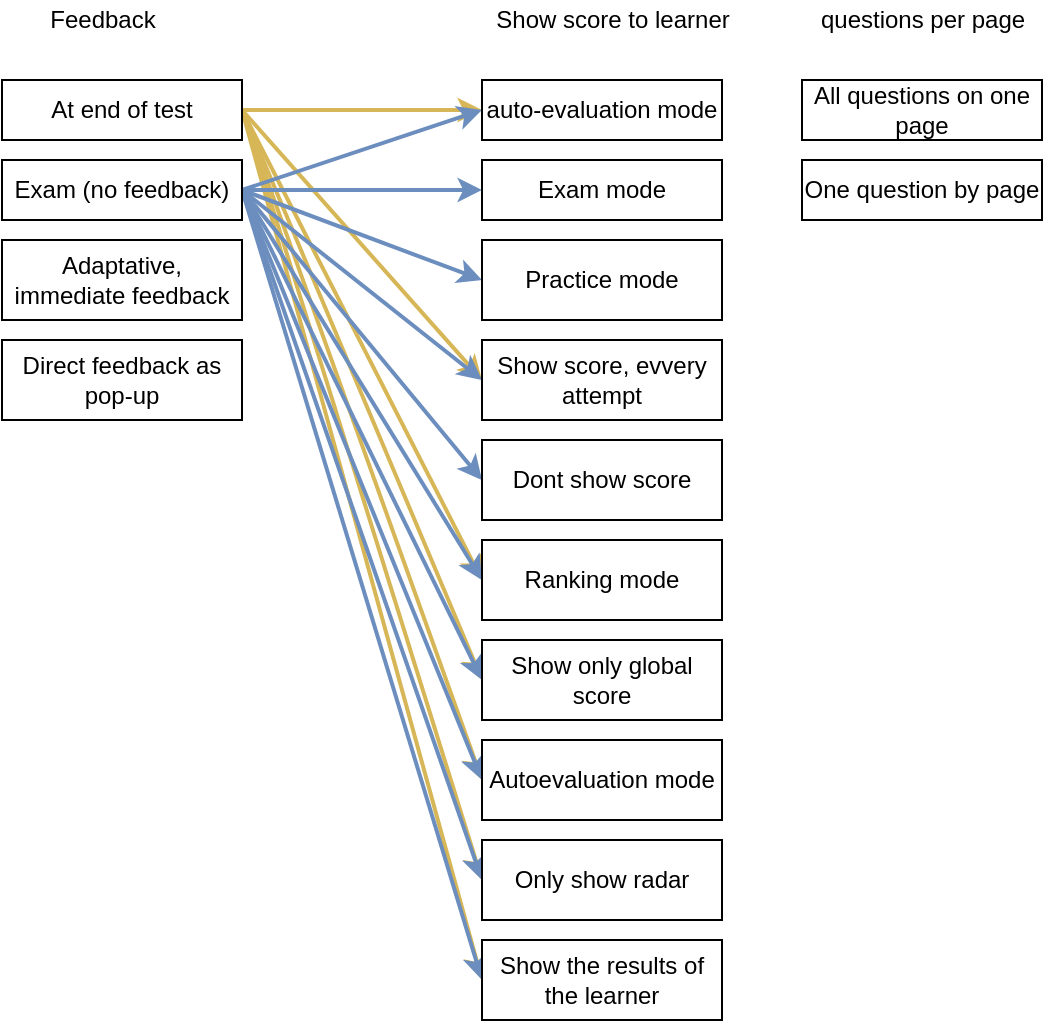 <mxfile>
    <diagram id="RL_i1IZRBVvQrb2QChyF" name="Page-1">
        <mxGraphModel dx="296" dy="729" grid="1" gridSize="10" guides="1" tooltips="1" connect="1" arrows="1" fold="1" page="1" pageScale="1" pageWidth="850" pageHeight="1100" math="0" shadow="0">
            <root>
                <mxCell id="0"/>
                <mxCell id="1" parent="0"/>
                <mxCell id="2" value="Feedback" style="text;html=1;align=center;verticalAlign=middle;resizable=0;points=[];autosize=1;strokeColor=none;fillColor=none;" vertex="1" parent="1">
                    <mxGeometry x="15" y="80" width="70" height="20" as="geometry"/>
                </mxCell>
                <mxCell id="25" style="edgeStyle=none;html=1;exitX=1;exitY=0.5;exitDx=0;exitDy=0;fillColor=#fff2cc;strokeColor=#d6b656;strokeWidth=2;" edge="1" parent="1" source="7" target="12">
                    <mxGeometry relative="1" as="geometry"/>
                </mxCell>
                <mxCell id="27" style="edgeStyle=none;html=1;exitX=1;exitY=0.5;exitDx=0;exitDy=0;entryX=0;entryY=0.5;entryDx=0;entryDy=0;strokeWidth=2;fillColor=#fff2cc;strokeColor=#d6b656;" edge="1" parent="1" source="7" target="15">
                    <mxGeometry relative="1" as="geometry"/>
                </mxCell>
                <mxCell id="31" style="edgeStyle=none;html=1;exitX=1;exitY=0.5;exitDx=0;exitDy=0;entryX=0;entryY=0.5;entryDx=0;entryDy=0;strokeWidth=2;fillColor=#fff2cc;strokeColor=#d6b656;" edge="1" parent="1" source="7" target="17">
                    <mxGeometry relative="1" as="geometry"/>
                </mxCell>
                <mxCell id="32" style="edgeStyle=none;html=1;exitX=1;exitY=0.5;exitDx=0;exitDy=0;entryX=0;entryY=0.5;entryDx=0;entryDy=0;strokeWidth=2;fillColor=#fff2cc;strokeColor=#d6b656;" edge="1" parent="1" source="7" target="18">
                    <mxGeometry relative="1" as="geometry"/>
                </mxCell>
                <mxCell id="34" style="edgeStyle=none;html=1;exitX=1;exitY=0.5;exitDx=0;exitDy=0;entryX=0;entryY=0.5;entryDx=0;entryDy=0;strokeWidth=2;fillColor=#fff2cc;strokeColor=#d6b656;" edge="1" parent="1" source="7" target="19">
                    <mxGeometry relative="1" as="geometry"/>
                </mxCell>
                <mxCell id="35" style="edgeStyle=none;html=1;exitX=1;exitY=0.5;exitDx=0;exitDy=0;entryX=0;entryY=0.5;entryDx=0;entryDy=0;strokeWidth=2;fillColor=#fff2cc;strokeColor=#d6b656;" edge="1" parent="1" source="7" target="20">
                    <mxGeometry relative="1" as="geometry"/>
                </mxCell>
                <mxCell id="36" style="edgeStyle=none;html=1;exitX=1;exitY=0.5;exitDx=0;exitDy=0;entryX=0;entryY=0.5;entryDx=0;entryDy=0;strokeWidth=2;fillColor=#fff2cc;strokeColor=#d6b656;" edge="1" parent="1" source="7" target="21">
                    <mxGeometry relative="1" as="geometry"/>
                </mxCell>
                <mxCell id="7" value="At end of test" style="rounded=0;whiteSpace=wrap;html=1;" vertex="1" parent="1">
                    <mxGeometry y="120" width="120" height="30" as="geometry"/>
                </mxCell>
                <mxCell id="28" style="edgeStyle=none;html=1;exitX=1;exitY=0.5;exitDx=0;exitDy=0;strokeWidth=2;fillColor=#dae8fc;strokeColor=#6c8ebf;" edge="1" parent="1" source="8" target="13">
                    <mxGeometry relative="1" as="geometry"/>
                </mxCell>
                <mxCell id="29" style="edgeStyle=none;html=1;exitX=1;exitY=0.5;exitDx=0;exitDy=0;entryX=0;entryY=0.5;entryDx=0;entryDy=0;strokeWidth=2;fillColor=#dae8fc;strokeColor=#6c8ebf;" edge="1" parent="1" source="8" target="14">
                    <mxGeometry relative="1" as="geometry"/>
                </mxCell>
                <mxCell id="30" style="edgeStyle=none;html=1;exitX=1;exitY=0.5;exitDx=0;exitDy=0;entryX=0;entryY=0.5;entryDx=0;entryDy=0;strokeWidth=2;fillColor=#dae8fc;strokeColor=#6c8ebf;" edge="1" parent="1" source="8" target="16">
                    <mxGeometry relative="1" as="geometry"/>
                </mxCell>
                <mxCell id="37" style="edgeStyle=none;html=1;exitX=1;exitY=0.5;exitDx=0;exitDy=0;entryX=0;entryY=0.5;entryDx=0;entryDy=0;strokeWidth=2;fillColor=#dae8fc;strokeColor=#6c8ebf;" edge="1" parent="1" source="8" target="12">
                    <mxGeometry relative="1" as="geometry"/>
                </mxCell>
                <mxCell id="38" style="edgeStyle=none;html=1;exitX=1;exitY=0.5;exitDx=0;exitDy=0;entryX=0;entryY=0.5;entryDx=0;entryDy=0;strokeWidth=2;fillColor=#dae8fc;strokeColor=#6c8ebf;" edge="1" parent="1" source="8" target="15">
                    <mxGeometry relative="1" as="geometry"/>
                </mxCell>
                <mxCell id="39" style="edgeStyle=none;html=1;exitX=1;exitY=0.5;exitDx=0;exitDy=0;entryX=0;entryY=0.5;entryDx=0;entryDy=0;strokeWidth=2;fillColor=#dae8fc;strokeColor=#6c8ebf;" edge="1" parent="1" source="8" target="17">
                    <mxGeometry relative="1" as="geometry"/>
                </mxCell>
                <mxCell id="40" style="edgeStyle=none;html=1;exitX=1;exitY=0.5;exitDx=0;exitDy=0;entryX=0;entryY=0.5;entryDx=0;entryDy=0;strokeWidth=2;fillColor=#dae8fc;strokeColor=#6c8ebf;" edge="1" parent="1" source="8" target="18">
                    <mxGeometry relative="1" as="geometry"/>
                </mxCell>
                <mxCell id="41" style="edgeStyle=none;html=1;exitX=1;exitY=0.5;exitDx=0;exitDy=0;entryX=0;entryY=0.5;entryDx=0;entryDy=0;strokeWidth=2;fillColor=#dae8fc;strokeColor=#6c8ebf;" edge="1" parent="1" source="8" target="19">
                    <mxGeometry relative="1" as="geometry"/>
                </mxCell>
                <mxCell id="42" style="edgeStyle=none;html=1;exitX=1;exitY=0.5;exitDx=0;exitDy=0;entryX=0;entryY=0.5;entryDx=0;entryDy=0;strokeWidth=2;fillColor=#dae8fc;strokeColor=#6c8ebf;" edge="1" parent="1" source="8" target="20">
                    <mxGeometry relative="1" as="geometry"/>
                </mxCell>
                <mxCell id="43" style="edgeStyle=none;html=1;exitX=1;exitY=0.5;exitDx=0;exitDy=0;entryX=0;entryY=0.5;entryDx=0;entryDy=0;strokeWidth=2;fillColor=#dae8fc;strokeColor=#6c8ebf;" edge="1" parent="1" source="8" target="21">
                    <mxGeometry relative="1" as="geometry"/>
                </mxCell>
                <mxCell id="8" value="Exam (no feedback)" style="rounded=0;whiteSpace=wrap;html=1;" vertex="1" parent="1">
                    <mxGeometry y="160" width="120" height="30" as="geometry"/>
                </mxCell>
                <mxCell id="9" value="Adaptative, immediate feedback" style="rounded=0;whiteSpace=wrap;html=1;" vertex="1" parent="1">
                    <mxGeometry y="200" width="120" height="40" as="geometry"/>
                </mxCell>
                <mxCell id="10" value="Direct feedback as pop-up" style="rounded=0;whiteSpace=wrap;html=1;" vertex="1" parent="1">
                    <mxGeometry y="250" width="120" height="40" as="geometry"/>
                </mxCell>
                <mxCell id="11" value="Show score to learner" style="text;html=1;align=center;verticalAlign=middle;resizable=0;points=[];autosize=1;strokeColor=none;fillColor=none;" vertex="1" parent="1">
                    <mxGeometry x="240" y="80" width="130" height="20" as="geometry"/>
                </mxCell>
                <mxCell id="12" value="auto-evaluation mode" style="whiteSpace=wrap;html=1;" vertex="1" parent="1">
                    <mxGeometry x="240" y="120" width="120" height="30" as="geometry"/>
                </mxCell>
                <mxCell id="13" value="Exam mode" style="whiteSpace=wrap;html=1;" vertex="1" parent="1">
                    <mxGeometry x="240" y="160" width="120" height="30" as="geometry"/>
                </mxCell>
                <mxCell id="14" value="Practice mode" style="whiteSpace=wrap;html=1;" vertex="1" parent="1">
                    <mxGeometry x="240" y="200" width="120" height="40" as="geometry"/>
                </mxCell>
                <mxCell id="15" value="Show score, evvery attempt" style="whiteSpace=wrap;html=1;" vertex="1" parent="1">
                    <mxGeometry x="240" y="250" width="120" height="40" as="geometry"/>
                </mxCell>
                <mxCell id="16" value="Dont show score" style="whiteSpace=wrap;html=1;" vertex="1" parent="1">
                    <mxGeometry x="240" y="300" width="120" height="40" as="geometry"/>
                </mxCell>
                <mxCell id="17" value="Ranking mode" style="whiteSpace=wrap;html=1;" vertex="1" parent="1">
                    <mxGeometry x="240" y="350" width="120" height="40" as="geometry"/>
                </mxCell>
                <mxCell id="18" value="Show only global score" style="whiteSpace=wrap;html=1;" vertex="1" parent="1">
                    <mxGeometry x="240" y="400" width="120" height="40" as="geometry"/>
                </mxCell>
                <mxCell id="19" value="Autoevaluation mode" style="whiteSpace=wrap;html=1;" vertex="1" parent="1">
                    <mxGeometry x="240" y="450" width="120" height="40" as="geometry"/>
                </mxCell>
                <mxCell id="20" value="Only show radar" style="whiteSpace=wrap;html=1;" vertex="1" parent="1">
                    <mxGeometry x="240" y="500" width="120" height="40" as="geometry"/>
                </mxCell>
                <mxCell id="21" value="Show the results of the learner" style="whiteSpace=wrap;html=1;" vertex="1" parent="1">
                    <mxGeometry x="240" y="550" width="120" height="40" as="geometry"/>
                </mxCell>
                <mxCell id="22" value="All questions on one page" style="whiteSpace=wrap;html=1;" vertex="1" parent="1">
                    <mxGeometry x="400" y="120" width="120" height="30" as="geometry"/>
                </mxCell>
                <mxCell id="24" value="questions per page" style="text;html=1;align=center;verticalAlign=middle;resizable=0;points=[];autosize=1;strokeColor=none;fillColor=none;" vertex="1" parent="1">
                    <mxGeometry x="400" y="80" width="120" height="20" as="geometry"/>
                </mxCell>
                <mxCell id="44" value="One question by page" style="whiteSpace=wrap;html=1;" vertex="1" parent="1">
                    <mxGeometry x="400" y="160" width="120" height="30" as="geometry"/>
                </mxCell>
            </root>
        </mxGraphModel>
    </diagram>
</mxfile>